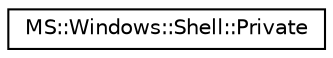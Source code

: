 digraph G
{
  edge [fontname="Helvetica",fontsize="10",labelfontname="Helvetica",labelfontsize="10"];
  node [fontname="Helvetica",fontsize="10",shape=record];
  rankdir="LR";
  Node1 [label="MS::Windows::Shell::Private",height=0.2,width=0.4,color="black", fillcolor="white", style="filled",URL="$class_m_s_1_1_windows_1_1_shell_1_1_private.html"];
}
